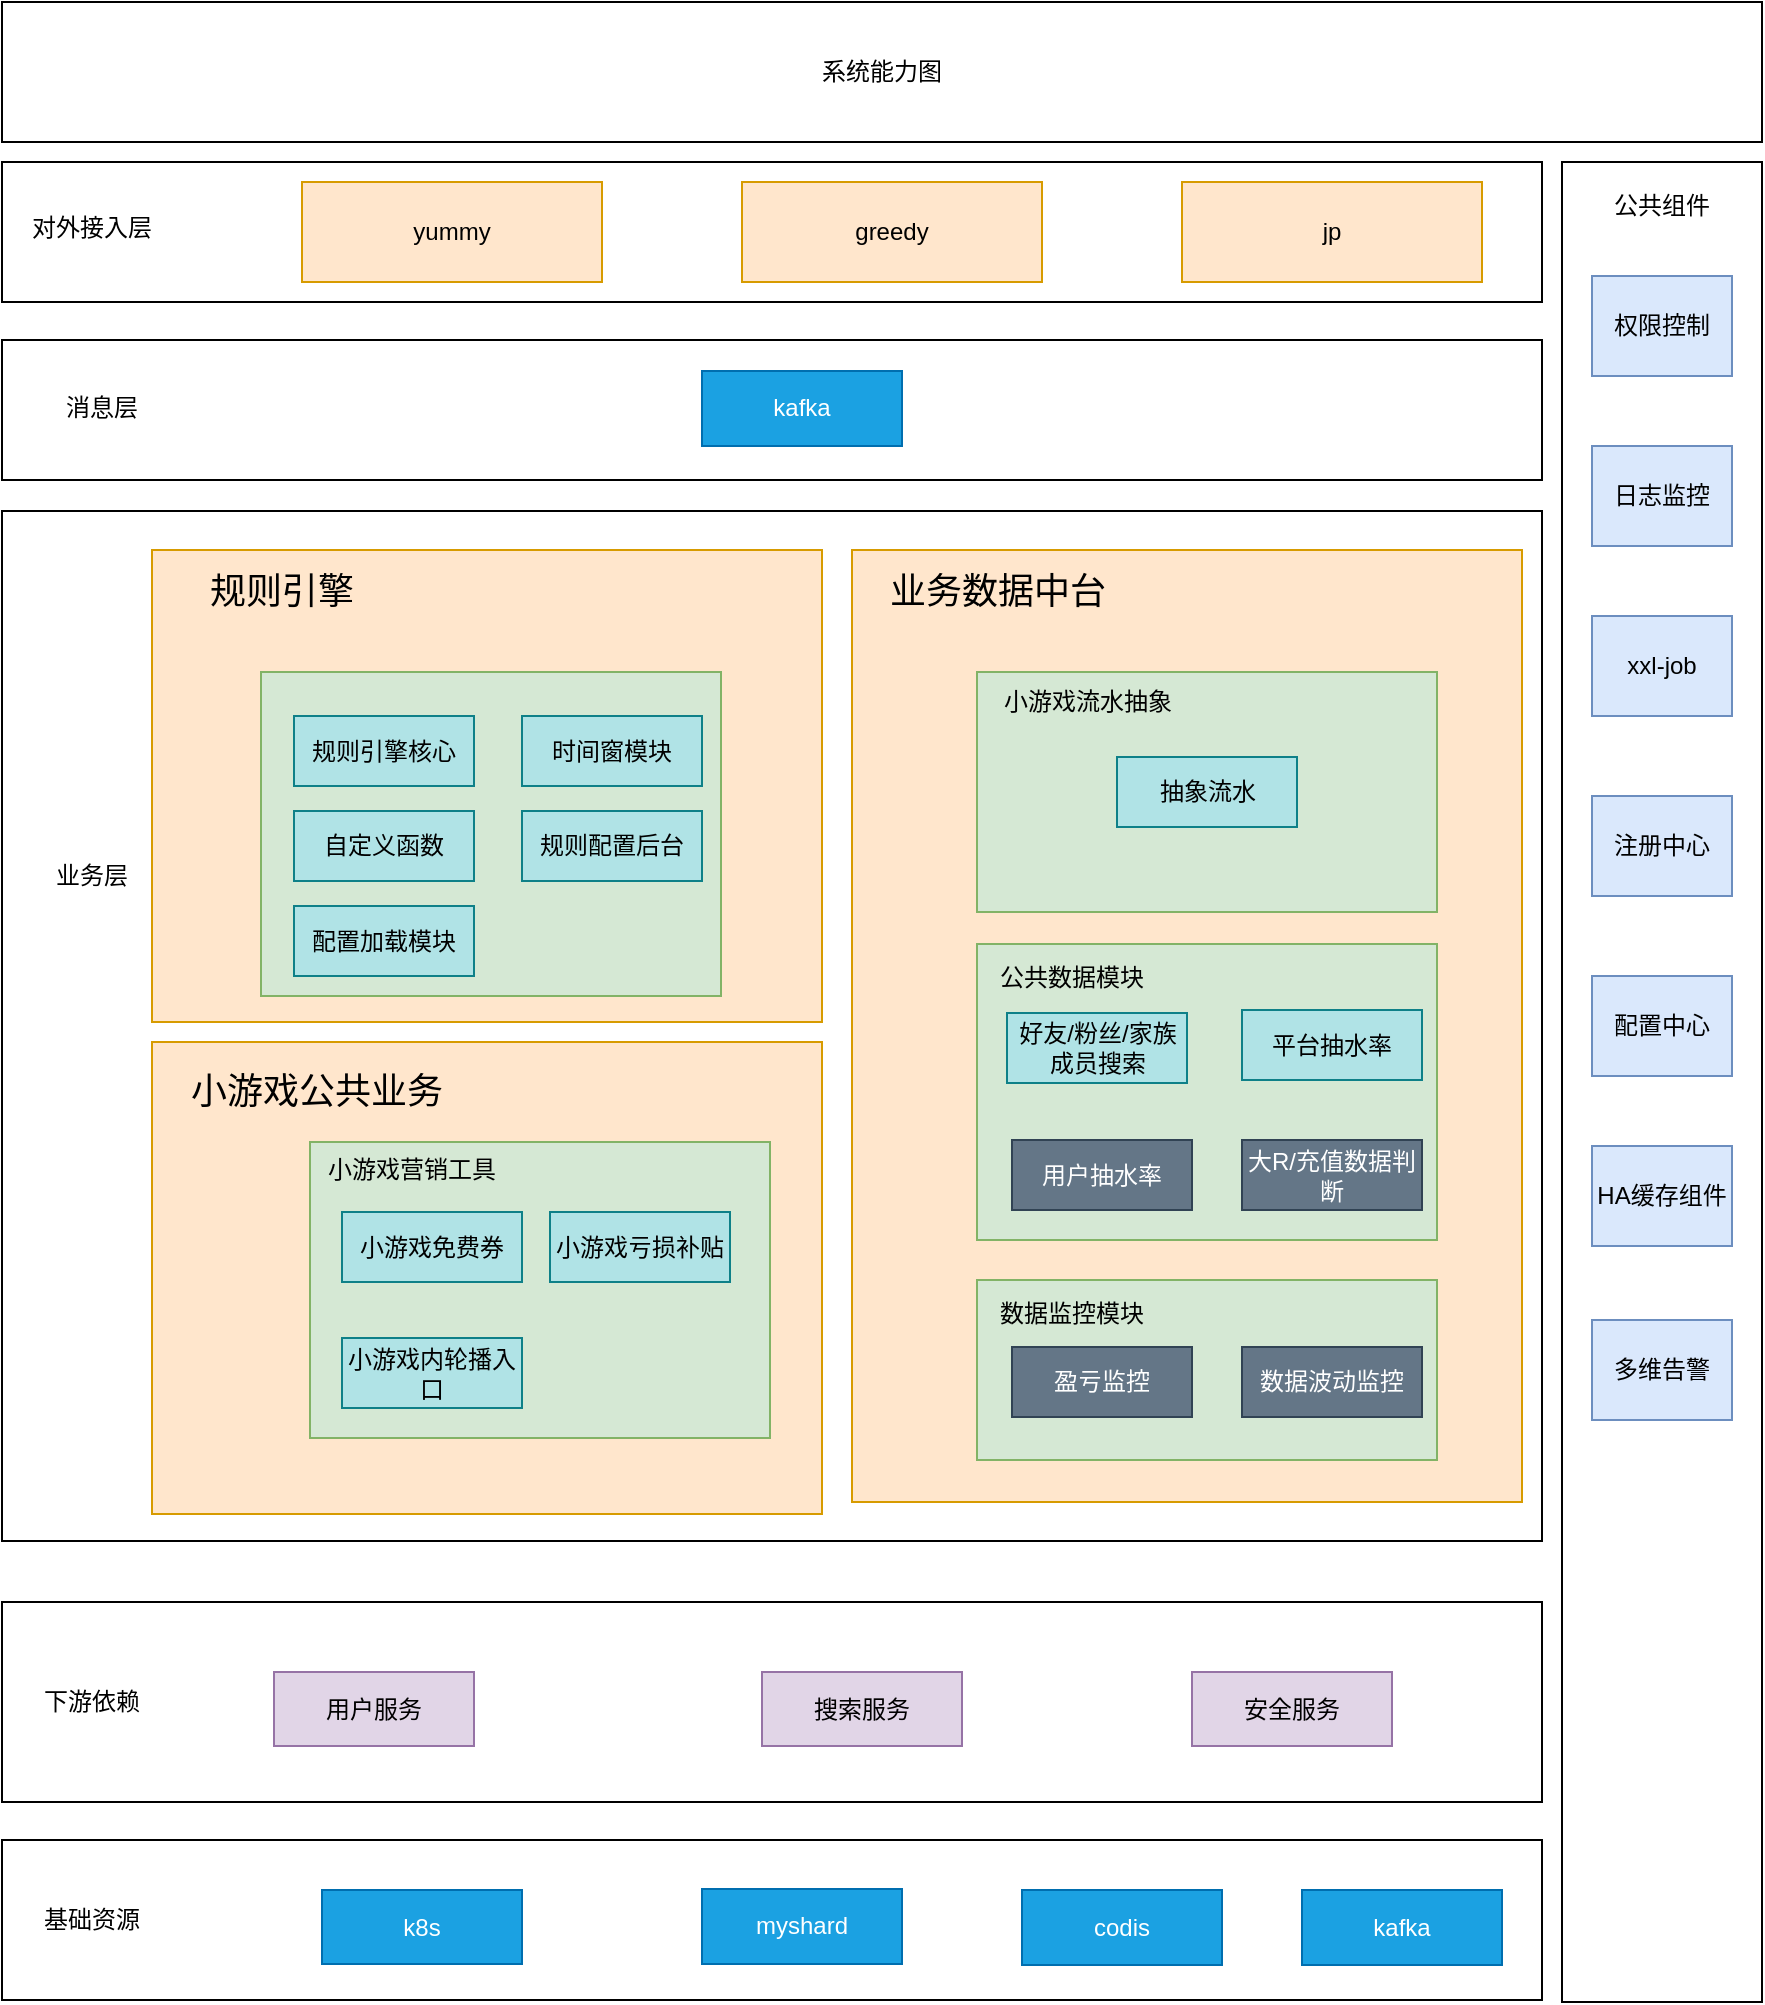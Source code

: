 <mxfile version="21.6.6" type="github">
  <diagram id="kP-WApDtpRvp6NtTZGy2" name="第 1 页">
    <mxGraphModel dx="1621" dy="1053" grid="1" gridSize="10" guides="1" tooltips="1" connect="1" arrows="1" fold="1" page="1" pageScale="1" pageWidth="827" pageHeight="1169" math="0" shadow="0">
      <root>
        <mxCell id="0" />
        <mxCell id="1" parent="0" />
        <mxCell id="kpVw8w48rec5jtllySkK-1" value="系统能力图" style="rounded=0;whiteSpace=wrap;html=1;" parent="1" vertex="1">
          <mxGeometry x="90" y="250" width="880" height="70" as="geometry" />
        </mxCell>
        <mxCell id="kpVw8w48rec5jtllySkK-2" value="" style="rounded=0;whiteSpace=wrap;html=1;" parent="1" vertex="1">
          <mxGeometry x="90" y="330" width="770" height="70" as="geometry" />
        </mxCell>
        <mxCell id="kpVw8w48rec5jtllySkK-3" value="对外接入层" style="text;html=1;strokeColor=none;fillColor=none;align=center;verticalAlign=middle;whiteSpace=wrap;rounded=0;" parent="1" vertex="1">
          <mxGeometry x="100" y="345" width="70" height="35" as="geometry" />
        </mxCell>
        <mxCell id="kpVw8w48rec5jtllySkK-6" value="jp" style="rounded=0;whiteSpace=wrap;html=1;fillColor=#ffe6cc;strokeColor=#d79b00;" parent="1" vertex="1">
          <mxGeometry x="680" y="340" width="150" height="50" as="geometry" />
        </mxCell>
        <mxCell id="kpVw8w48rec5jtllySkK-7" value="" style="rounded=0;whiteSpace=wrap;html=1;" parent="1" vertex="1">
          <mxGeometry x="90" y="504.5" width="770" height="515" as="geometry" />
        </mxCell>
        <mxCell id="uNRUGT3ZcrBbDmXLUn96-4" value="" style="rounded=0;whiteSpace=wrap;html=1;fillColor=#ffe6cc;strokeColor=#d79b00;" parent="1" vertex="1">
          <mxGeometry x="515" y="524" width="335" height="476" as="geometry" />
        </mxCell>
        <mxCell id="y2V5eQRrKLhB8ouerc9a-24" value="" style="rounded=0;whiteSpace=wrap;html=1;fillColor=#d5e8d4;strokeColor=#82b366;" parent="1" vertex="1">
          <mxGeometry x="577.5" y="721" width="230" height="148" as="geometry" />
        </mxCell>
        <mxCell id="y2V5eQRrKLhB8ouerc9a-25" value="" style="rounded=0;whiteSpace=wrap;html=1;fillColor=#d5e8d4;strokeColor=#82b366;" parent="1" vertex="1">
          <mxGeometry x="577.5" y="889" width="230" height="90" as="geometry" />
        </mxCell>
        <mxCell id="kpVw8w48rec5jtllySkK-9" value="业务层" style="text;html=1;strokeColor=none;fillColor=none;align=center;verticalAlign=middle;whiteSpace=wrap;rounded=0;" parent="1" vertex="1">
          <mxGeometry x="105" y="672" width="60" height="30" as="geometry" />
        </mxCell>
        <mxCell id="kpVw8w48rec5jtllySkK-16" value="" style="rounded=0;whiteSpace=wrap;html=1;fillColor=#d5e8d4;strokeColor=#82b366;" parent="1" vertex="1">
          <mxGeometry x="577.5" y="585" width="230" height="120" as="geometry" />
        </mxCell>
        <mxCell id="kpVw8w48rec5jtllySkK-17" value="小游戏流水抽象" style="text;html=1;strokeColor=none;fillColor=none;align=center;verticalAlign=middle;whiteSpace=wrap;rounded=0;" parent="1" vertex="1">
          <mxGeometry x="582.5" y="585" width="100" height="30" as="geometry" />
        </mxCell>
        <mxCell id="kpVw8w48rec5jtllySkK-33" value="" style="rounded=0;whiteSpace=wrap;html=1;" parent="1" vertex="1">
          <mxGeometry x="870" y="330" width="100" height="920" as="geometry" />
        </mxCell>
        <mxCell id="kpVw8w48rec5jtllySkK-34" value="公共组件" style="text;html=1;strokeColor=none;fillColor=none;align=center;verticalAlign=middle;whiteSpace=wrap;rounded=0;" parent="1" vertex="1">
          <mxGeometry x="890" y="337" width="60" height="30" as="geometry" />
        </mxCell>
        <mxCell id="kpVw8w48rec5jtllySkK-43" value="" style="rounded=0;whiteSpace=wrap;html=1;" parent="1" vertex="1">
          <mxGeometry x="90" y="1050" width="770" height="100" as="geometry" />
        </mxCell>
        <mxCell id="kpVw8w48rec5jtllySkK-44" value="下游依赖" style="text;html=1;strokeColor=none;fillColor=none;align=center;verticalAlign=middle;whiteSpace=wrap;rounded=0;" parent="1" vertex="1">
          <mxGeometry x="105" y="1085" width="60" height="30" as="geometry" />
        </mxCell>
        <mxCell id="kpVw8w48rec5jtllySkK-45" value="用户服务" style="rounded=0;whiteSpace=wrap;html=1;fillColor=#e1d5e7;strokeColor=#9673a6;" parent="1" vertex="1">
          <mxGeometry x="226" y="1085" width="100" height="37" as="geometry" />
        </mxCell>
        <mxCell id="kpVw8w48rec5jtllySkK-46" value="搜索服务" style="rounded=0;whiteSpace=wrap;html=1;fillColor=#e1d5e7;strokeColor=#9673a6;" parent="1" vertex="1">
          <mxGeometry x="470" y="1085" width="100" height="37" as="geometry" />
        </mxCell>
        <mxCell id="kpVw8w48rec5jtllySkK-48" value="安全服务" style="rounded=0;whiteSpace=wrap;html=1;fillColor=#e1d5e7;strokeColor=#9673a6;" parent="1" vertex="1">
          <mxGeometry x="685" y="1085" width="100" height="37" as="geometry" />
        </mxCell>
        <mxCell id="kpVw8w48rec5jtllySkK-49" value="" style="rounded=0;whiteSpace=wrap;html=1;" parent="1" vertex="1">
          <mxGeometry x="90" y="1169" width="770" height="80" as="geometry" />
        </mxCell>
        <mxCell id="kpVw8w48rec5jtllySkK-50" value="基础资源" style="text;html=1;strokeColor=none;fillColor=none;align=center;verticalAlign=middle;whiteSpace=wrap;rounded=0;" parent="1" vertex="1">
          <mxGeometry x="105" y="1194" width="60" height="30" as="geometry" />
        </mxCell>
        <mxCell id="kpVw8w48rec5jtllySkK-51" value="k8s" style="rounded=0;whiteSpace=wrap;html=1;fillColor=#1ba1e2;strokeColor=#006EAF;fontColor=#ffffff;" parent="1" vertex="1">
          <mxGeometry x="250" y="1194" width="100" height="37" as="geometry" />
        </mxCell>
        <mxCell id="kpVw8w48rec5jtllySkK-52" value="myshard" style="rounded=0;whiteSpace=wrap;html=1;fillColor=#1ba1e2;strokeColor=#006EAF;fontColor=#ffffff;" parent="1" vertex="1">
          <mxGeometry x="440" y="1193.5" width="100" height="37.5" as="geometry" />
        </mxCell>
        <mxCell id="kpVw8w48rec5jtllySkK-53" value="codis" style="rounded=0;whiteSpace=wrap;html=1;fillColor=#1ba1e2;strokeColor=#006EAF;fontColor=#ffffff;" parent="1" vertex="1">
          <mxGeometry x="600" y="1194" width="100" height="37.5" as="geometry" />
        </mxCell>
        <mxCell id="g8VQBxRtrbRmx6s4JdtM-1" value="权限控制" style="rounded=0;whiteSpace=wrap;html=1;fillColor=#dae8fc;strokeColor=#6c8ebf;" parent="1" vertex="1">
          <mxGeometry x="885" y="387" width="70" height="50" as="geometry" />
        </mxCell>
        <mxCell id="EJtgx4ozu5CaRGJBaJ_n-10" value="日志监控" style="rounded=0;whiteSpace=wrap;html=1;fillColor=#dae8fc;strokeColor=#6c8ebf;" parent="1" vertex="1">
          <mxGeometry x="885" y="472" width="70" height="50" as="geometry" />
        </mxCell>
        <mxCell id="EJtgx4ozu5CaRGJBaJ_n-12" value="xxl-job" style="rounded=0;whiteSpace=wrap;html=1;fillColor=#dae8fc;strokeColor=#6c8ebf;" parent="1" vertex="1">
          <mxGeometry x="885" y="557" width="70" height="50" as="geometry" />
        </mxCell>
        <mxCell id="EJtgx4ozu5CaRGJBaJ_n-14" value="注册中心" style="rounded=0;whiteSpace=wrap;html=1;fillColor=#dae8fc;strokeColor=#6c8ebf;" parent="1" vertex="1">
          <mxGeometry x="885" y="647" width="70" height="50" as="geometry" />
        </mxCell>
        <mxCell id="EJtgx4ozu5CaRGJBaJ_n-15" value="HA缓存组件" style="rounded=0;whiteSpace=wrap;html=1;fillColor=#dae8fc;strokeColor=#6c8ebf;" parent="1" vertex="1">
          <mxGeometry x="885" y="822" width="70" height="50" as="geometry" />
        </mxCell>
        <mxCell id="EJtgx4ozu5CaRGJBaJ_n-16" value="配置中心" style="rounded=0;whiteSpace=wrap;html=1;fillColor=#dae8fc;strokeColor=#6c8ebf;" parent="1" vertex="1">
          <mxGeometry x="885" y="737" width="70" height="50" as="geometry" />
        </mxCell>
        <mxCell id="EJtgx4ozu5CaRGJBaJ_n-17" value="多维告警" style="rounded=0;whiteSpace=wrap;html=1;fillColor=#dae8fc;strokeColor=#6c8ebf;" parent="1" vertex="1">
          <mxGeometry x="885" y="909" width="70" height="50" as="geometry" />
        </mxCell>
        <mxCell id="EJtgx4ozu5CaRGJBaJ_n-18" value="greedy" style="rounded=0;whiteSpace=wrap;html=1;fillColor=#ffe6cc;strokeColor=#d79b00;" parent="1" vertex="1">
          <mxGeometry x="460" y="340" width="150" height="50" as="geometry" />
        </mxCell>
        <mxCell id="EJtgx4ozu5CaRGJBaJ_n-19" value="yummy" style="rounded=0;whiteSpace=wrap;html=1;fillColor=#ffe6cc;strokeColor=#d79b00;" parent="1" vertex="1">
          <mxGeometry x="240" y="340" width="150" height="50" as="geometry" />
        </mxCell>
        <mxCell id="EJtgx4ozu5CaRGJBaJ_n-23" value="抽象流水" style="rounded=0;whiteSpace=wrap;html=1;fillColor=#b0e3e6;strokeColor=#0e8088;" parent="1" vertex="1">
          <mxGeometry x="647.5" y="627.5" width="90" height="35" as="geometry" />
        </mxCell>
        <mxCell id="uNRUGT3ZcrBbDmXLUn96-2" value="" style="rounded=0;whiteSpace=wrap;html=1;fillColor=#ffe6cc;strokeColor=#d79b00;" parent="1" vertex="1">
          <mxGeometry x="165" y="524" width="335" height="236" as="geometry" />
        </mxCell>
        <mxCell id="y2V5eQRrKLhB8ouerc9a-23" value="" style="rounded=0;whiteSpace=wrap;html=1;fillColor=#d5e8d4;strokeColor=#82b366;" parent="1" vertex="1">
          <mxGeometry x="219.5" y="585" width="230" height="162" as="geometry" />
        </mxCell>
        <mxCell id="EJtgx4ozu5CaRGJBaJ_n-47" value="公共数据模块" style="text;html=1;strokeColor=none;fillColor=none;align=center;verticalAlign=middle;whiteSpace=wrap;rounded=0;" parent="1" vertex="1">
          <mxGeometry x="570" y="721" width="110" height="33" as="geometry" />
        </mxCell>
        <mxCell id="EJtgx4ozu5CaRGJBaJ_n-48" value="平台抽水率" style="rounded=0;whiteSpace=wrap;html=1;fillColor=#b0e3e6;strokeColor=#0e8088;" parent="1" vertex="1">
          <mxGeometry x="710" y="754" width="90" height="35" as="geometry" />
        </mxCell>
        <mxCell id="EJtgx4ozu5CaRGJBaJ_n-49" value="大R/充值数据判断" style="rounded=0;whiteSpace=wrap;html=1;fillColor=#647687;strokeColor=#314354;fontColor=#ffffff;" parent="1" vertex="1">
          <mxGeometry x="710" y="819" width="90" height="35" as="geometry" />
        </mxCell>
        <mxCell id="EJtgx4ozu5CaRGJBaJ_n-52" value="好友/粉丝/家族成员搜索" style="rounded=0;whiteSpace=wrap;html=1;fillColor=#b0e3e6;strokeColor=#0e8088;" parent="1" vertex="1">
          <mxGeometry x="592.5" y="755.5" width="90" height="35" as="geometry" />
        </mxCell>
        <mxCell id="y2V5eQRrKLhB8ouerc9a-10" value="用户抽水率" style="rounded=0;whiteSpace=wrap;html=1;fillColor=#647687;strokeColor=#314354;fontColor=#ffffff;" parent="1" vertex="1">
          <mxGeometry x="595" y="819" width="90" height="35" as="geometry" />
        </mxCell>
        <mxCell id="y2V5eQRrKLhB8ouerc9a-15" value="" style="rounded=0;whiteSpace=wrap;html=1;" parent="1" vertex="1">
          <mxGeometry x="90" y="419" width="770" height="70" as="geometry" />
        </mxCell>
        <mxCell id="y2V5eQRrKLhB8ouerc9a-14" value="kafka" style="rounded=0;whiteSpace=wrap;html=1;fillColor=#1ba1e2;strokeColor=#006EAF;fontColor=#ffffff;" parent="1" vertex="1">
          <mxGeometry x="440" y="434.5" width="100" height="37.5" as="geometry" />
        </mxCell>
        <mxCell id="y2V5eQRrKLhB8ouerc9a-18" value="消息层" style="text;html=1;strokeColor=none;fillColor=none;align=center;verticalAlign=middle;whiteSpace=wrap;rounded=0;" parent="1" vertex="1">
          <mxGeometry x="105" y="435.75" width="70" height="35" as="geometry" />
        </mxCell>
        <mxCell id="y2V5eQRrKLhB8ouerc9a-19" value="kafka" style="rounded=0;whiteSpace=wrap;html=1;fillColor=#1ba1e2;strokeColor=#006EAF;fontColor=#ffffff;" parent="1" vertex="1">
          <mxGeometry x="740" y="1194" width="100" height="37.5" as="geometry" />
        </mxCell>
        <mxCell id="y2V5eQRrKLhB8ouerc9a-33" value="盈亏监控" style="rounded=0;whiteSpace=wrap;html=1;fillColor=#647687;strokeColor=#314354;fontColor=#ffffff;" parent="1" vertex="1">
          <mxGeometry x="595" y="922.5" width="90" height="35" as="geometry" />
        </mxCell>
        <mxCell id="y2V5eQRrKLhB8ouerc9a-35" value="数据波动监控" style="rounded=0;whiteSpace=wrap;html=1;fillColor=#647687;strokeColor=#314354;fontColor=#ffffff;" parent="1" vertex="1">
          <mxGeometry x="710" y="922.5" width="90" height="35" as="geometry" />
        </mxCell>
        <mxCell id="uNRUGT3ZcrBbDmXLUn96-3" value="&lt;span style=&quot;font-size: 18px;&quot;&gt;规则引擎&lt;/span&gt;" style="text;html=1;strokeColor=none;fillColor=none;align=center;verticalAlign=middle;whiteSpace=wrap;rounded=0;" parent="1" vertex="1">
          <mxGeometry x="170" y="530" width="120" height="30" as="geometry" />
        </mxCell>
        <mxCell id="uNRUGT3ZcrBbDmXLUn96-5" value="数据监控模块" style="text;html=1;strokeColor=none;fillColor=none;align=center;verticalAlign=middle;whiteSpace=wrap;rounded=0;" parent="1" vertex="1">
          <mxGeometry x="570" y="889" width="110" height="33" as="geometry" />
        </mxCell>
        <mxCell id="uNRUGT3ZcrBbDmXLUn96-6" value="&lt;font style=&quot;font-size: 18px;&quot;&gt;业务数据中台&lt;/font&gt;" style="text;html=1;strokeColor=none;fillColor=none;align=center;verticalAlign=middle;whiteSpace=wrap;rounded=0;" parent="1" vertex="1">
          <mxGeometry x="527.5" y="530" width="120" height="30" as="geometry" />
        </mxCell>
        <mxCell id="GVJ0wXT0H-0ZE1gmcHWH-2" value="" style="rounded=0;whiteSpace=wrap;html=1;fillColor=#ffe6cc;strokeColor=#d79b00;" vertex="1" parent="1">
          <mxGeometry x="165" y="770" width="335" height="236" as="geometry" />
        </mxCell>
        <mxCell id="GVJ0wXT0H-0ZE1gmcHWH-1" value="" style="group" vertex="1" connectable="0" parent="1">
          <mxGeometry x="240" y="820" width="234" height="148" as="geometry" />
        </mxCell>
        <mxCell id="y2V5eQRrKLhB8ouerc9a-29" value="" style="rounded=0;whiteSpace=wrap;html=1;fillColor=#d5e8d4;strokeColor=#82b366;" parent="GVJ0wXT0H-0ZE1gmcHWH-1" vertex="1">
          <mxGeometry x="4" width="230" height="148" as="geometry" />
        </mxCell>
        <mxCell id="y2V5eQRrKLhB8ouerc9a-30" value="小游戏营销工具" style="text;html=1;strokeColor=none;fillColor=none;align=center;verticalAlign=middle;whiteSpace=wrap;rounded=0;" parent="GVJ0wXT0H-0ZE1gmcHWH-1" vertex="1">
          <mxGeometry y="2" width="110" height="23" as="geometry" />
        </mxCell>
        <mxCell id="y2V5eQRrKLhB8ouerc9a-31" value="小游戏免费券" style="rounded=0;whiteSpace=wrap;html=1;fillColor=#b0e3e6;strokeColor=#0e8088;" parent="GVJ0wXT0H-0ZE1gmcHWH-1" vertex="1">
          <mxGeometry x="20" y="35" width="90" height="35" as="geometry" />
        </mxCell>
        <mxCell id="y2V5eQRrKLhB8ouerc9a-32" value="小游戏亏损补贴" style="rounded=0;whiteSpace=wrap;html=1;fillColor=#b0e3e6;strokeColor=#0e8088;" parent="GVJ0wXT0H-0ZE1gmcHWH-1" vertex="1">
          <mxGeometry x="124" y="35" width="90" height="35" as="geometry" />
        </mxCell>
        <mxCell id="uNRUGT3ZcrBbDmXLUn96-1" value="小游戏内轮播入口" style="rounded=0;whiteSpace=wrap;html=1;fillColor=#b0e3e6;strokeColor=#0e8088;" parent="GVJ0wXT0H-0ZE1gmcHWH-1" vertex="1">
          <mxGeometry x="20" y="98" width="90" height="35" as="geometry" />
        </mxCell>
        <mxCell id="GVJ0wXT0H-0ZE1gmcHWH-3" value="&lt;span style=&quot;font-size: 18px;&quot;&gt;小游戏公共业务&lt;/span&gt;" style="text;html=1;strokeColor=none;fillColor=none;align=center;verticalAlign=middle;whiteSpace=wrap;rounded=0;" vertex="1" parent="1">
          <mxGeometry x="175" y="780" width="145" height="30" as="geometry" />
        </mxCell>
        <mxCell id="GVJ0wXT0H-0ZE1gmcHWH-4" value="规则引擎核心" style="rounded=0;whiteSpace=wrap;html=1;fillColor=#b0e3e6;strokeColor=#0e8088;" vertex="1" parent="1">
          <mxGeometry x="236" y="607" width="90" height="35" as="geometry" />
        </mxCell>
        <mxCell id="GVJ0wXT0H-0ZE1gmcHWH-5" value="时间窗模块" style="rounded=0;whiteSpace=wrap;html=1;fillColor=#b0e3e6;strokeColor=#0e8088;" vertex="1" parent="1">
          <mxGeometry x="350" y="607" width="90" height="35" as="geometry" />
        </mxCell>
        <mxCell id="GVJ0wXT0H-0ZE1gmcHWH-6" value="自定义函数" style="rounded=0;whiteSpace=wrap;html=1;fillColor=#b0e3e6;strokeColor=#0e8088;" vertex="1" parent="1">
          <mxGeometry x="236" y="654.5" width="90" height="35" as="geometry" />
        </mxCell>
        <mxCell id="GVJ0wXT0H-0ZE1gmcHWH-7" value="规则配置后台" style="rounded=0;whiteSpace=wrap;html=1;fillColor=#b0e3e6;strokeColor=#0e8088;" vertex="1" parent="1">
          <mxGeometry x="350" y="654.5" width="90" height="35" as="geometry" />
        </mxCell>
        <mxCell id="GVJ0wXT0H-0ZE1gmcHWH-8" value="配置加载模块" style="rounded=0;whiteSpace=wrap;html=1;fillColor=#b0e3e6;strokeColor=#0e8088;" vertex="1" parent="1">
          <mxGeometry x="236" y="702" width="90" height="35" as="geometry" />
        </mxCell>
      </root>
    </mxGraphModel>
  </diagram>
</mxfile>
